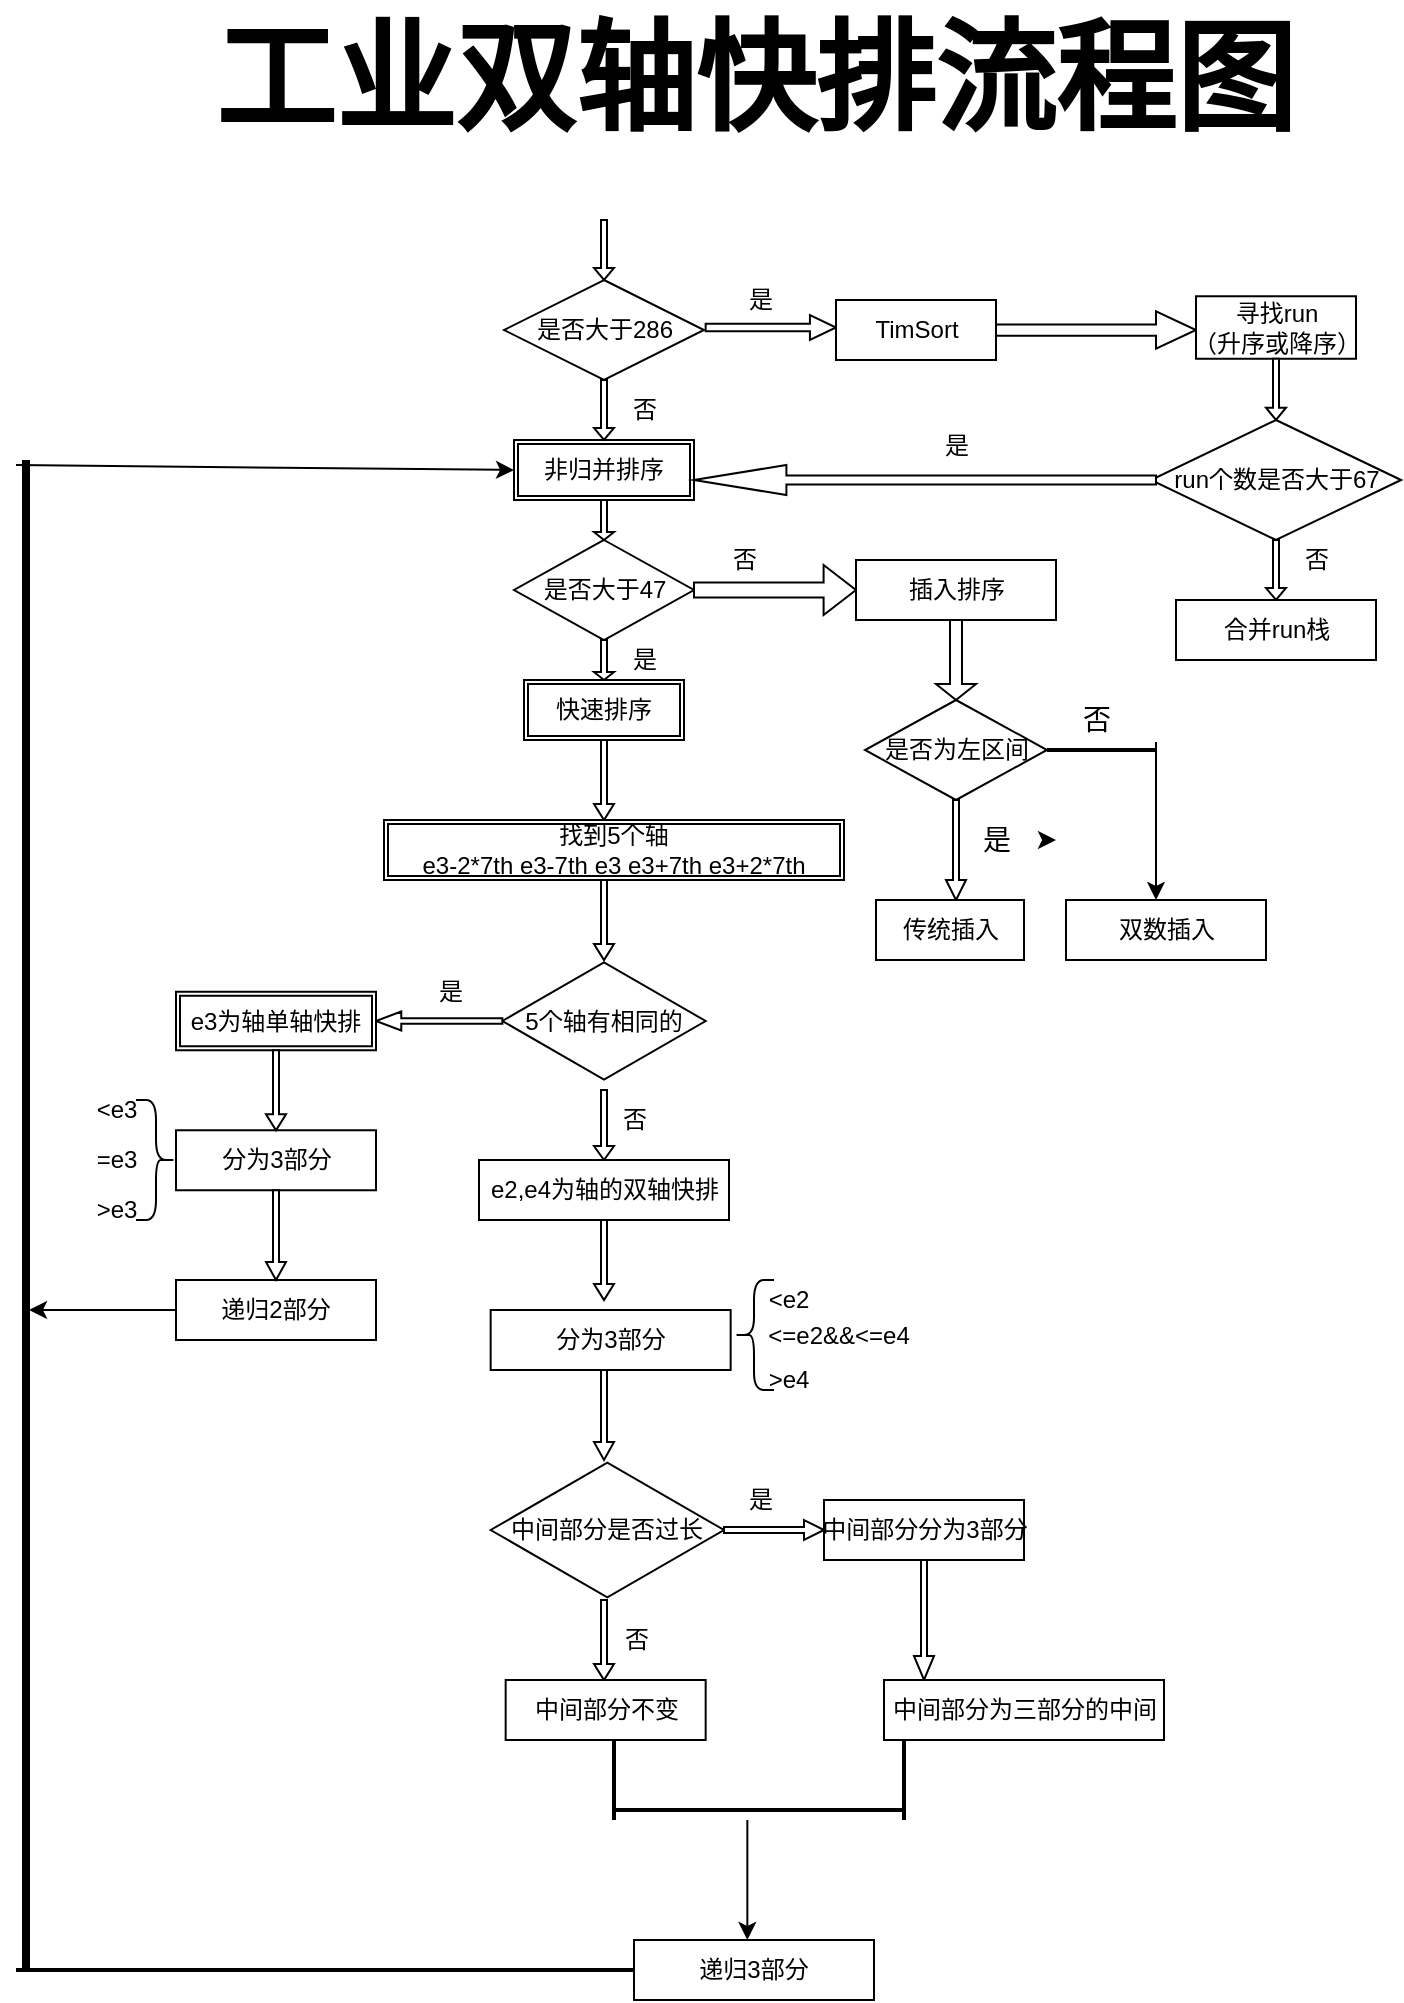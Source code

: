 <mxfile>
    <diagram id="80UEURkZbvNo4EfNswht" name="第 1 页">
        <mxGraphModel dx="825" dy="1681" grid="1" gridSize="10" guides="1" tooltips="1" connect="1" arrows="1" fold="1" page="1" pageScale="1" pageWidth="827" pageHeight="1169" math="0" shadow="0">
            <root>
                <mxCell id="0"/>
                <mxCell id="1" parent="0"/>
                <mxCell id="3" value="是否大于286" style="shape=rhombus;html=1;dashed=0;whitespace=wrap;perimeter=rhombusPerimeter;" vertex="1" parent="1">
                    <mxGeometry x="254" y="-790" width="100" height="50" as="geometry"/>
                </mxCell>
                <mxCell id="6" value="" style="shape=singleArrow;direction=south;whiteSpace=wrap;html=1;" vertex="1" parent="1">
                    <mxGeometry x="299" y="-820" width="10" height="30" as="geometry"/>
                </mxCell>
                <mxCell id="9" value="非归并排序" style="shape=ext;double=1;rounded=0;whiteSpace=wrap;html=1;" vertex="1" parent="1">
                    <mxGeometry x="259" y="-710" width="90" height="30" as="geometry"/>
                </mxCell>
                <mxCell id="10" value="是否大于47" style="shape=rhombus;html=1;dashed=0;whitespace=wrap;perimeter=rhombusPerimeter;" vertex="1" parent="1">
                    <mxGeometry x="259" y="-660" width="90" height="50" as="geometry"/>
                </mxCell>
                <mxCell id="11" value="" style="shape=singleArrow;direction=south;whiteSpace=wrap;html=1;" vertex="1" parent="1">
                    <mxGeometry x="299" y="-680" width="10" height="20" as="geometry"/>
                </mxCell>
                <mxCell id="12" value="" style="shape=singleArrow;direction=south;whiteSpace=wrap;html=1;" vertex="1" parent="1">
                    <mxGeometry x="299" y="-610" width="10" height="20" as="geometry"/>
                </mxCell>
                <mxCell id="13" value="快速排序" style="shape=ext;double=1;rounded=0;whiteSpace=wrap;html=1;" vertex="1" parent="1">
                    <mxGeometry x="264" y="-590" width="80" height="30" as="geometry"/>
                </mxCell>
                <mxCell id="14" value="" style="shape=singleArrow;direction=south;whiteSpace=wrap;html=1;" vertex="1" parent="1">
                    <mxGeometry x="299" y="-740" width="10" height="30" as="geometry"/>
                </mxCell>
                <mxCell id="15" value="" style="shape=singleArrow;direction=south;whiteSpace=wrap;html=1;" vertex="1" parent="1">
                    <mxGeometry x="299" y="-560" width="10" height="40" as="geometry"/>
                </mxCell>
                <mxCell id="16" value="找到5个轴&lt;br&gt;e3-2*7th e3-7th e3 e3+7th e3+2*7th" style="shape=ext;double=1;rounded=0;whiteSpace=wrap;html=1;" vertex="1" parent="1">
                    <mxGeometry x="194" y="-520" width="230" height="30" as="geometry"/>
                </mxCell>
                <mxCell id="17" value="" style="shape=singleArrow;direction=south;whiteSpace=wrap;html=1;" vertex="1" parent="1">
                    <mxGeometry x="299" y="-490" width="10" height="40" as="geometry"/>
                </mxCell>
                <mxCell id="18" value="5个轴有相同的" style="html=1;whiteSpace=wrap;aspect=fixed;shape=isoRectangle;" vertex="1" parent="1">
                    <mxGeometry x="253.17" y="-450" width="101.66" height="61" as="geometry"/>
                </mxCell>
                <mxCell id="19" value="" style="shape=singleArrow;direction=south;whiteSpace=wrap;html=1;" vertex="1" parent="1">
                    <mxGeometry x="299" y="-385" width="10" height="35" as="geometry"/>
                </mxCell>
                <mxCell id="20" value="e2,e4为轴的双轴快排" style="html=1;dashed=0;whitespace=wrap;" vertex="1" parent="1">
                    <mxGeometry x="241.5" y="-350" width="125" height="30" as="geometry"/>
                </mxCell>
                <mxCell id="21" value="" style="shape=singleArrow;direction=south;whiteSpace=wrap;html=1;" vertex="1" parent="1">
                    <mxGeometry x="299" y="-320" width="10" height="40" as="geometry"/>
                </mxCell>
                <mxCell id="22" value="分为3部分" style="html=1;dashed=0;whitespace=wrap;" vertex="1" parent="1">
                    <mxGeometry x="247.33" y="-275" width="120" height="30" as="geometry"/>
                </mxCell>
                <mxCell id="23" value="" style="shape=singleArrow;direction=south;whiteSpace=wrap;html=1;" vertex="1" parent="1">
                    <mxGeometry x="299" y="-245" width="10" height="45" as="geometry"/>
                </mxCell>
                <mxCell id="24" value="中间部分是否过长" style="html=1;whiteSpace=wrap;aspect=fixed;shape=isoRectangle;" vertex="1" parent="1">
                    <mxGeometry x="247.33" y="-200" width="116.67" height="70" as="geometry"/>
                </mxCell>
                <mxCell id="25" value="" style="shape=singleArrow;direction=south;whiteSpace=wrap;html=1;" vertex="1" parent="1">
                    <mxGeometry x="299" y="-130" width="10" height="40" as="geometry"/>
                </mxCell>
                <mxCell id="26" value="中间部分不变" style="html=1;dashed=0;whitespace=wrap;" vertex="1" parent="1">
                    <mxGeometry x="254.83" y="-90" width="100" height="30" as="geometry"/>
                </mxCell>
                <mxCell id="28" value="" style="shape=singleArrow;whiteSpace=wrap;html=1;" vertex="1" parent="1">
                    <mxGeometry x="364" y="-170" width="50" height="10" as="geometry"/>
                </mxCell>
                <mxCell id="29" value="中间部分分为3部分" style="html=1;dashed=0;whitespace=wrap;" vertex="1" parent="1">
                    <mxGeometry x="414" y="-180" width="100" height="30" as="geometry"/>
                </mxCell>
                <mxCell id="30" value="" style="shape=singleArrow;direction=south;whiteSpace=wrap;html=1;" vertex="1" parent="1">
                    <mxGeometry x="459" y="-150" width="10" height="60" as="geometry"/>
                </mxCell>
                <mxCell id="31" value="中间部分为三部分的中间" style="html=1;dashed=0;whitespace=wrap;" vertex="1" parent="1">
                    <mxGeometry x="444" y="-90" width="140" height="30" as="geometry"/>
                </mxCell>
                <mxCell id="35" value="" style="line;strokeWidth=2;direction=south;html=1;" vertex="1" parent="1">
                    <mxGeometry x="304" y="-60" width="10" height="40" as="geometry"/>
                </mxCell>
                <mxCell id="36" value="" style="line;strokeWidth=2;html=1;" vertex="1" parent="1">
                    <mxGeometry x="309" y="-30" width="145" height="10" as="geometry"/>
                </mxCell>
                <mxCell id="37" value="" style="line;strokeWidth=2;direction=south;html=1;" vertex="1" parent="1">
                    <mxGeometry x="449" y="-60" width="10" height="40" as="geometry"/>
                </mxCell>
                <mxCell id="39" value="" style="endArrow=classic;html=1;" edge="1" parent="1">
                    <mxGeometry width="50" height="50" relative="1" as="geometry">
                        <mxPoint x="375.67" y="-20" as="sourcePoint"/>
                        <mxPoint x="375.67" y="40" as="targetPoint"/>
                    </mxGeometry>
                </mxCell>
                <mxCell id="41" value="递归3部分" style="rounded=0;whiteSpace=wrap;html=1;" vertex="1" parent="1">
                    <mxGeometry x="319" y="40" width="120" height="30" as="geometry"/>
                </mxCell>
                <mxCell id="45" value="" style="shape=singleArrow;direction=west;whiteSpace=wrap;html=1;" vertex="1" parent="1">
                    <mxGeometry x="190" y="-424.25" width="63.17" height="9.5" as="geometry"/>
                </mxCell>
                <mxCell id="46" value="e3为轴单轴快排" style="shape=ext;double=1;rounded=0;whiteSpace=wrap;html=1;" vertex="1" parent="1">
                    <mxGeometry x="90" y="-434.12" width="100" height="29.25" as="geometry"/>
                </mxCell>
                <mxCell id="47" value="分为3部分" style="html=1;dashed=0;whitespace=wrap;" vertex="1" parent="1">
                    <mxGeometry x="90" y="-364.87" width="100" height="30" as="geometry"/>
                </mxCell>
                <mxCell id="48" value="" style="shape=singleArrow;direction=south;whiteSpace=wrap;html=1;" vertex="1" parent="1">
                    <mxGeometry x="135" y="-404.87" width="10" height="40" as="geometry"/>
                </mxCell>
                <mxCell id="49" value="递归2部分" style="rounded=0;whiteSpace=wrap;html=1;" vertex="1" parent="1">
                    <mxGeometry x="90" y="-290" width="100" height="30" as="geometry"/>
                </mxCell>
                <mxCell id="51" value="" style="shape=singleArrow;direction=south;whiteSpace=wrap;html=1;" vertex="1" parent="1">
                    <mxGeometry x="135" y="-334.87" width="10" height="44.87" as="geometry"/>
                </mxCell>
                <mxCell id="52" value="" style="shape=curlyBracket;whiteSpace=wrap;html=1;rounded=1;flipH=1;" vertex="1" parent="1">
                    <mxGeometry x="70" y="-380" width="20" height="60" as="geometry"/>
                </mxCell>
                <mxCell id="53" value="&amp;lt;e3" style="text;html=1;align=center;verticalAlign=middle;resizable=0;points=[];autosize=1;strokeColor=none;fillColor=none;" vertex="1" parent="1">
                    <mxGeometry x="40" y="-384.87" width="40" height="20" as="geometry"/>
                </mxCell>
                <mxCell id="54" value="=e3" style="text;html=1;align=center;verticalAlign=middle;resizable=0;points=[];autosize=1;strokeColor=none;fillColor=none;" vertex="1" parent="1">
                    <mxGeometry x="40" y="-359.87" width="40" height="20" as="geometry"/>
                </mxCell>
                <mxCell id="55" value="&amp;gt;e3" style="text;html=1;align=center;verticalAlign=middle;resizable=0;points=[];autosize=1;strokeColor=none;fillColor=none;" vertex="1" parent="1">
                    <mxGeometry x="40" y="-334.87" width="40" height="20" as="geometry"/>
                </mxCell>
                <mxCell id="56" value="" style="shape=curlyBracket;whiteSpace=wrap;html=1;rounded=1;" vertex="1" parent="1">
                    <mxGeometry x="369" y="-290" width="20" height="55" as="geometry"/>
                </mxCell>
                <mxCell id="57" value="&amp;lt;e2" style="text;html=1;align=center;verticalAlign=middle;resizable=0;points=[];autosize=1;strokeColor=none;fillColor=none;" vertex="1" parent="1">
                    <mxGeometry x="375.67" y="-290" width="40" height="20" as="geometry"/>
                </mxCell>
                <mxCell id="58" value="&amp;lt;=e2&amp;amp;&amp;amp;&amp;lt;=e4" style="text;html=1;align=center;verticalAlign=middle;resizable=0;points=[];autosize=1;strokeColor=none;fillColor=none;" vertex="1" parent="1">
                    <mxGeometry x="375.67" y="-272.5" width="90" height="20" as="geometry"/>
                </mxCell>
                <mxCell id="60" value="&amp;gt;e4" style="text;html=1;align=center;verticalAlign=middle;resizable=0;points=[];autosize=1;strokeColor=none;fillColor=none;" vertex="1" parent="1">
                    <mxGeometry x="375.67" y="-250" width="40" height="20" as="geometry"/>
                </mxCell>
                <mxCell id="62" value="" style="shape=singleArrow;whiteSpace=wrap;html=1;" vertex="1" parent="1">
                    <mxGeometry x="354.83" y="-772.5" width="65.17" height="12.5" as="geometry"/>
                </mxCell>
                <mxCell id="63" value="TimSort" style="html=1;dashed=0;whitespace=wrap;" vertex="1" parent="1">
                    <mxGeometry x="420" y="-780" width="80" height="30" as="geometry"/>
                </mxCell>
                <mxCell id="67" value="" style="shape=singleArrow;whiteSpace=wrap;html=1;" vertex="1" parent="1">
                    <mxGeometry x="500" y="-774.37" width="100" height="18.75" as="geometry"/>
                </mxCell>
                <mxCell id="68" value="寻找run&lt;br&gt;（升序或降序）" style="html=1;dashed=0;whitespace=wrap;" vertex="1" parent="1">
                    <mxGeometry x="600" y="-781.87" width="80" height="31.25" as="geometry"/>
                </mxCell>
                <mxCell id="69" value="" style="shape=singleArrow;direction=south;whiteSpace=wrap;html=1;" vertex="1" parent="1">
                    <mxGeometry x="635" y="-750.62" width="10" height="30.62" as="geometry"/>
                </mxCell>
                <mxCell id="70" value="run个数是否大于67" style="shape=rhombus;html=1;dashed=0;whitespace=wrap;perimeter=rhombusPerimeter;" vertex="1" parent="1">
                    <mxGeometry x="577.5" y="-720" width="125" height="60" as="geometry"/>
                </mxCell>
                <mxCell id="71" value="" style="shape=singleArrow;direction=west;whiteSpace=wrap;html=1;" vertex="1" parent="1">
                    <mxGeometry x="349" y="-697.5" width="231" height="15" as="geometry"/>
                </mxCell>
                <mxCell id="72" value="" style="shape=singleArrow;direction=south;whiteSpace=wrap;html=1;" vertex="1" parent="1">
                    <mxGeometry x="635" y="-660" width="10" height="30" as="geometry"/>
                </mxCell>
                <mxCell id="73" value="合并run栈" style="html=1;dashed=0;whitespace=wrap;" vertex="1" parent="1">
                    <mxGeometry x="590" y="-630" width="100" height="30" as="geometry"/>
                </mxCell>
                <mxCell id="74" value="" style="shape=singleArrow;whiteSpace=wrap;html=1;" vertex="1" parent="1">
                    <mxGeometry x="349" y="-647.5" width="81" height="25" as="geometry"/>
                </mxCell>
                <mxCell id="75" value="插入排序" style="html=1;dashed=0;whitespace=wrap;" vertex="1" parent="1">
                    <mxGeometry x="430" y="-650" width="100" height="30" as="geometry"/>
                </mxCell>
                <mxCell id="76" value="" style="shape=singleArrow;direction=south;whiteSpace=wrap;html=1;" vertex="1" parent="1">
                    <mxGeometry x="470" y="-620" width="20" height="40" as="geometry"/>
                </mxCell>
                <mxCell id="77" value="是否为左区间" style="shape=rhombus;html=1;dashed=0;whitespace=wrap;perimeter=rhombusPerimeter;" vertex="1" parent="1">
                    <mxGeometry x="434.5" y="-580" width="91" height="50" as="geometry"/>
                </mxCell>
                <mxCell id="79" value="双数插入" style="html=1;dashed=0;whitespace=wrap;" vertex="1" parent="1">
                    <mxGeometry x="535" y="-480" width="100" height="30" as="geometry"/>
                </mxCell>
                <mxCell id="80" value="" style="line;strokeWidth=2;html=1;" vertex="1" parent="1">
                    <mxGeometry x="525.5" y="-560" width="54.5" height="10" as="geometry"/>
                </mxCell>
                <mxCell id="82" value="" style="endArrow=classic;html=1;" edge="1" parent="1">
                    <mxGeometry width="50" height="50" relative="1" as="geometry">
                        <mxPoint x="580" y="-559" as="sourcePoint"/>
                        <mxPoint x="580" y="-480" as="targetPoint"/>
                    </mxGeometry>
                </mxCell>
                <mxCell id="83" value="" style="shape=singleArrow;direction=south;whiteSpace=wrap;html=1;" vertex="1" parent="1">
                    <mxGeometry x="475" y="-530" width="10" height="50" as="geometry"/>
                </mxCell>
                <mxCell id="84" value="传统插入" style="html=1;dashed=0;whitespace=wrap;" vertex="1" parent="1">
                    <mxGeometry x="440" y="-480" width="74" height="30" as="geometry"/>
                </mxCell>
                <mxCell id="86" value="" style="line;strokeWidth=2;html=1;" vertex="1" parent="1">
                    <mxGeometry x="10" y="50" width="309" height="10" as="geometry"/>
                </mxCell>
                <mxCell id="87" value="" style="line;strokeWidth=4;direction=south;html=1;perimeter=backbonePerimeter;points=[];outlineConnect=0;" vertex="1" parent="1">
                    <mxGeometry x="10" y="-700" width="10" height="755" as="geometry"/>
                </mxCell>
                <mxCell id="89" value="" style="endArrow=classic;html=1;entryX=0;entryY=0.5;entryDx=0;entryDy=0;" edge="1" parent="1" target="9">
                    <mxGeometry width="50" height="50" relative="1" as="geometry">
                        <mxPoint x="10" y="-697.5" as="sourcePoint"/>
                        <mxPoint x="60" y="-747.5" as="targetPoint"/>
                    </mxGeometry>
                </mxCell>
                <mxCell id="90" value="" style="endArrow=classic;html=1;" edge="1" parent="1" target="87">
                    <mxGeometry width="50" height="50" relative="1" as="geometry">
                        <mxPoint x="90" y="-275" as="sourcePoint"/>
                        <mxPoint x="140" y="-325" as="targetPoint"/>
                    </mxGeometry>
                </mxCell>
                <mxCell id="91" value="否" style="text;html=1;align=center;verticalAlign=middle;resizable=0;points=[];autosize=1;strokeColor=none;fillColor=none;" vertex="1" parent="1">
                    <mxGeometry x="645" y="-660" width="30" height="20" as="geometry"/>
                </mxCell>
                <mxCell id="92" value="是" style="text;html=1;align=center;verticalAlign=middle;resizable=0;points=[];autosize=1;strokeColor=none;fillColor=none;" vertex="1" parent="1">
                    <mxGeometry x="465" y="-717.5" width="30" height="20" as="geometry"/>
                </mxCell>
                <mxCell id="93" value="否" style="text;html=1;align=center;verticalAlign=middle;resizable=0;points=[];autosize=1;strokeColor=none;fillColor=none;" vertex="1" parent="1">
                    <mxGeometry x="359" y="-660" width="30" height="20" as="geometry"/>
                </mxCell>
                <mxCell id="94" value="是" style="text;html=1;align=center;verticalAlign=middle;resizable=0;points=[];autosize=1;strokeColor=none;fillColor=none;" vertex="1" parent="1">
                    <mxGeometry x="309" y="-610" width="30" height="20" as="geometry"/>
                </mxCell>
                <mxCell id="95" value="是" style="text;html=1;align=center;verticalAlign=middle;resizable=0;points=[];autosize=1;strokeColor=none;fillColor=none;" vertex="1" parent="1">
                    <mxGeometry x="212.33" y="-444.25" width="30" height="20" as="geometry"/>
                </mxCell>
                <mxCell id="96" value="否" style="text;html=1;align=center;verticalAlign=middle;resizable=0;points=[];autosize=1;strokeColor=none;fillColor=none;" vertex="1" parent="1">
                    <mxGeometry x="304" y="-379.87" width="30" height="20" as="geometry"/>
                </mxCell>
                <mxCell id="97" value="是" style="text;html=1;align=center;verticalAlign=middle;resizable=0;points=[];autosize=1;strokeColor=none;fillColor=none;" vertex="1" parent="1">
                    <mxGeometry x="366.5" y="-190" width="30" height="20" as="geometry"/>
                </mxCell>
                <mxCell id="98" value="否" style="text;html=1;align=center;verticalAlign=middle;resizable=0;points=[];autosize=1;strokeColor=none;fillColor=none;" vertex="1" parent="1">
                    <mxGeometry x="305" y="-120" width="30" height="20" as="geometry"/>
                </mxCell>
                <mxCell id="99" value="是" style="text;html=1;align=center;verticalAlign=middle;resizable=0;points=[];autosize=1;strokeColor=none;fillColor=none;" vertex="1" parent="1">
                    <mxGeometry x="366.5" y="-790" width="30" height="20" as="geometry"/>
                </mxCell>
                <mxCell id="100" value="否" style="text;html=1;align=center;verticalAlign=middle;resizable=0;points=[];autosize=1;strokeColor=none;fillColor=none;" vertex="1" parent="1">
                    <mxGeometry x="309" y="-735" width="30" height="20" as="geometry"/>
                </mxCell>
                <mxCell id="101" value="工业双轴快排流程图" style="text;html=1;align=center;verticalAlign=middle;resizable=0;points=[];autosize=1;strokeColor=none;fillColor=none;strokeWidth=5;fontStyle=1;fontSize=60;" vertex="1" parent="1">
                    <mxGeometry x="99" y="-930" width="560" height="80" as="geometry"/>
                </mxCell>
                <mxCell id="104" style="edgeStyle=none;html=1;fontSize=14;" edge="1" parent="1">
                    <mxGeometry relative="1" as="geometry">
                        <mxPoint x="530" y="-510" as="targetPoint"/>
                        <mxPoint x="525" y="-510" as="sourcePoint"/>
                    </mxGeometry>
                </mxCell>
                <mxCell id="105" value="是" style="text;html=1;align=center;verticalAlign=middle;resizable=0;points=[];autosize=1;strokeColor=none;fillColor=none;fontSize=14;" vertex="1" parent="1">
                    <mxGeometry x="485" y="-520" width="30" height="20" as="geometry"/>
                </mxCell>
                <mxCell id="106" value="否" style="text;html=1;align=center;verticalAlign=middle;resizable=0;points=[];autosize=1;strokeColor=none;fillColor=none;fontSize=14;" vertex="1" parent="1">
                    <mxGeometry x="535" y="-580" width="30" height="20" as="geometry"/>
                </mxCell>
            </root>
        </mxGraphModel>
    </diagram>
</mxfile>